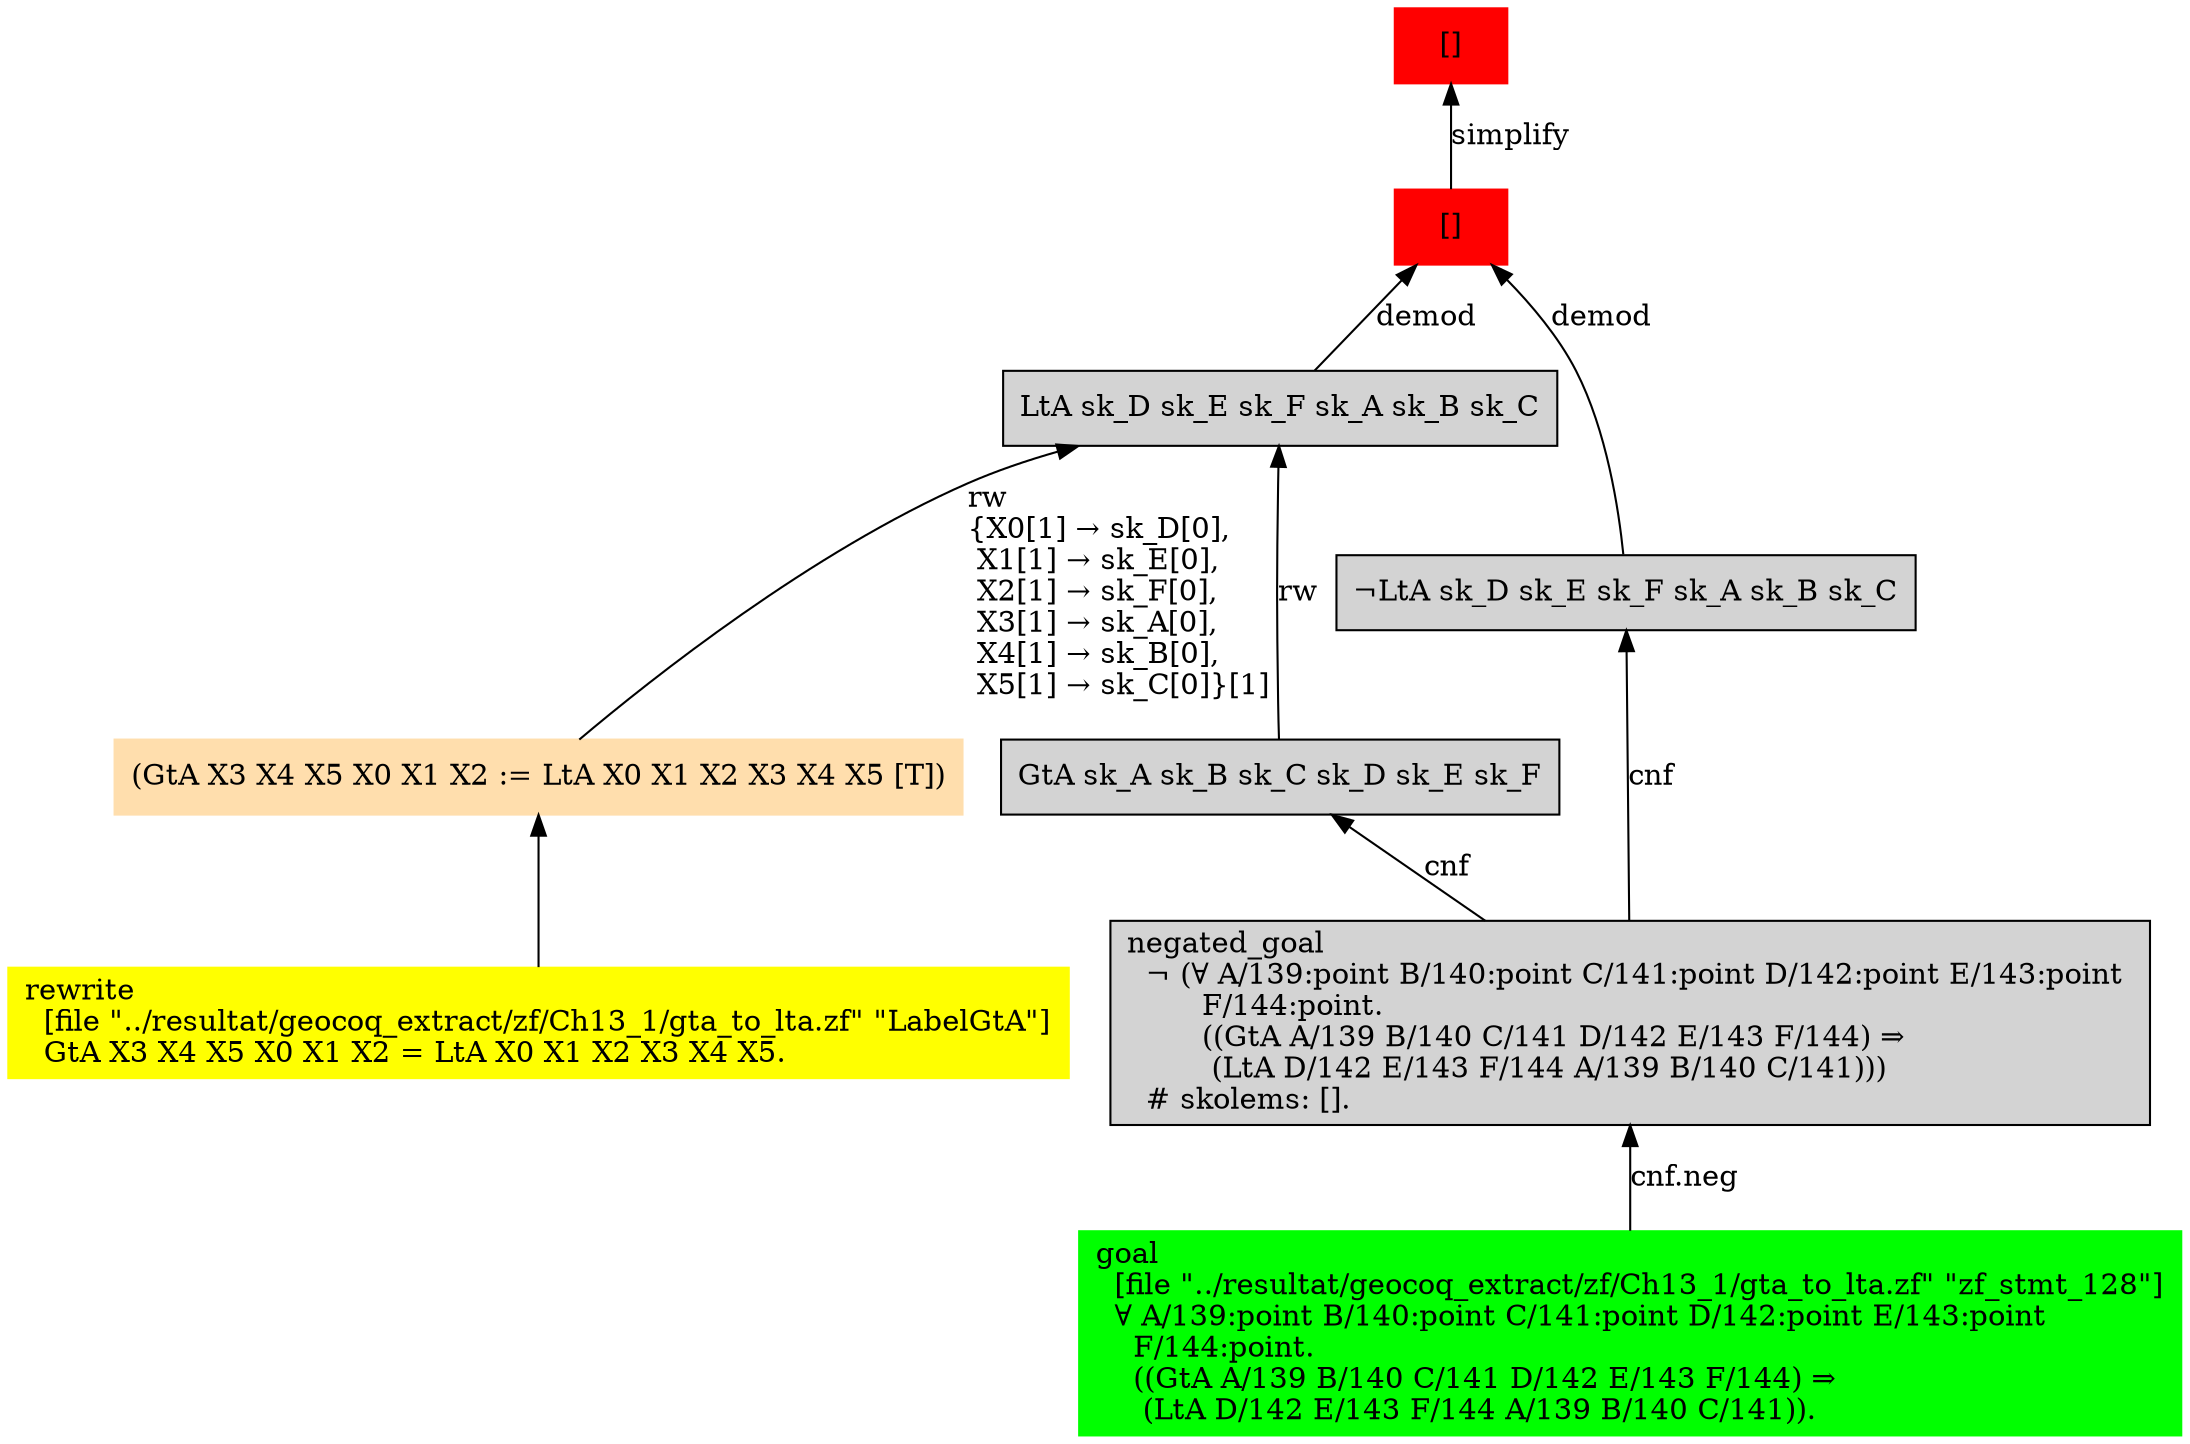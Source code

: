 digraph "unsat_graph" {
  vertex_0 [color=red, label="[]", shape=box, style=filled];
  vertex_0 -> vertex_1 [label="simplify", dir="back"];
  vertex_1 [color=red, label="[]", shape=box, style=filled];
  vertex_1 -> vertex_2 [label="demod", dir="back"];
  vertex_2 [shape=box, label="LtA sk_D sk_E sk_F sk_A sk_B sk_C\l", style=filled];
  vertex_2 -> vertex_3 [label="rw\l\{X0[1] → sk_D[0], \l X1[1] → sk_E[0], \l X2[1] → sk_F[0], \l X3[1] → sk_A[0], \l X4[1] → sk_B[0], \l X5[1] → sk_C[0]\}[1]\l", dir="back"];
  vertex_3 [color=navajowhite, shape=box, label="(GtA X3 X4 X5 X0 X1 X2 := LtA X0 X1 X2 X3 X4 X5 [T])\l", style=filled];
  vertex_3 -> vertex_4 [label="", dir="back"];
  vertex_4 [color=yellow, shape=box, label="rewrite\l  [file \"../resultat/geocoq_extract/zf/Ch13_1/gta_to_lta.zf\" \"LabelGtA\"]\l  GtA X3 X4 X5 X0 X1 X2 = LtA X0 X1 X2 X3 X4 X5.\l", style=filled];
  vertex_2 -> vertex_5 [label="rw", dir="back"];
  vertex_5 [shape=box, label="GtA sk_A sk_B sk_C sk_D sk_E sk_F\l", style=filled];
  vertex_5 -> vertex_6 [label="cnf", dir="back"];
  vertex_6 [shape=box, label="negated_goal\l  ¬ (∀ A/139:point B/140:point C/141:point D/142:point E/143:point \l        F/144:point.\l        ((GtA A/139 B/140 C/141 D/142 E/143 F/144) ⇒\l         (LtA D/142 E/143 F/144 A/139 B/140 C/141)))\l  # skolems: [].\l", style=filled];
  vertex_6 -> vertex_7 [label="cnf.neg", dir="back"];
  vertex_7 [color=green, shape=box, label="goal\l  [file \"../resultat/geocoq_extract/zf/Ch13_1/gta_to_lta.zf\" \"zf_stmt_128\"]\l  ∀ A/139:point B/140:point C/141:point D/142:point E/143:point \l    F/144:point.\l    ((GtA A/139 B/140 C/141 D/142 E/143 F/144) ⇒\l     (LtA D/142 E/143 F/144 A/139 B/140 C/141)).\l", style=filled];
  vertex_1 -> vertex_8 [label="demod", dir="back"];
  vertex_8 [shape=box, label="¬LtA sk_D sk_E sk_F sk_A sk_B sk_C\l", style=filled];
  vertex_8 -> vertex_6 [label="cnf", dir="back"];
  }


